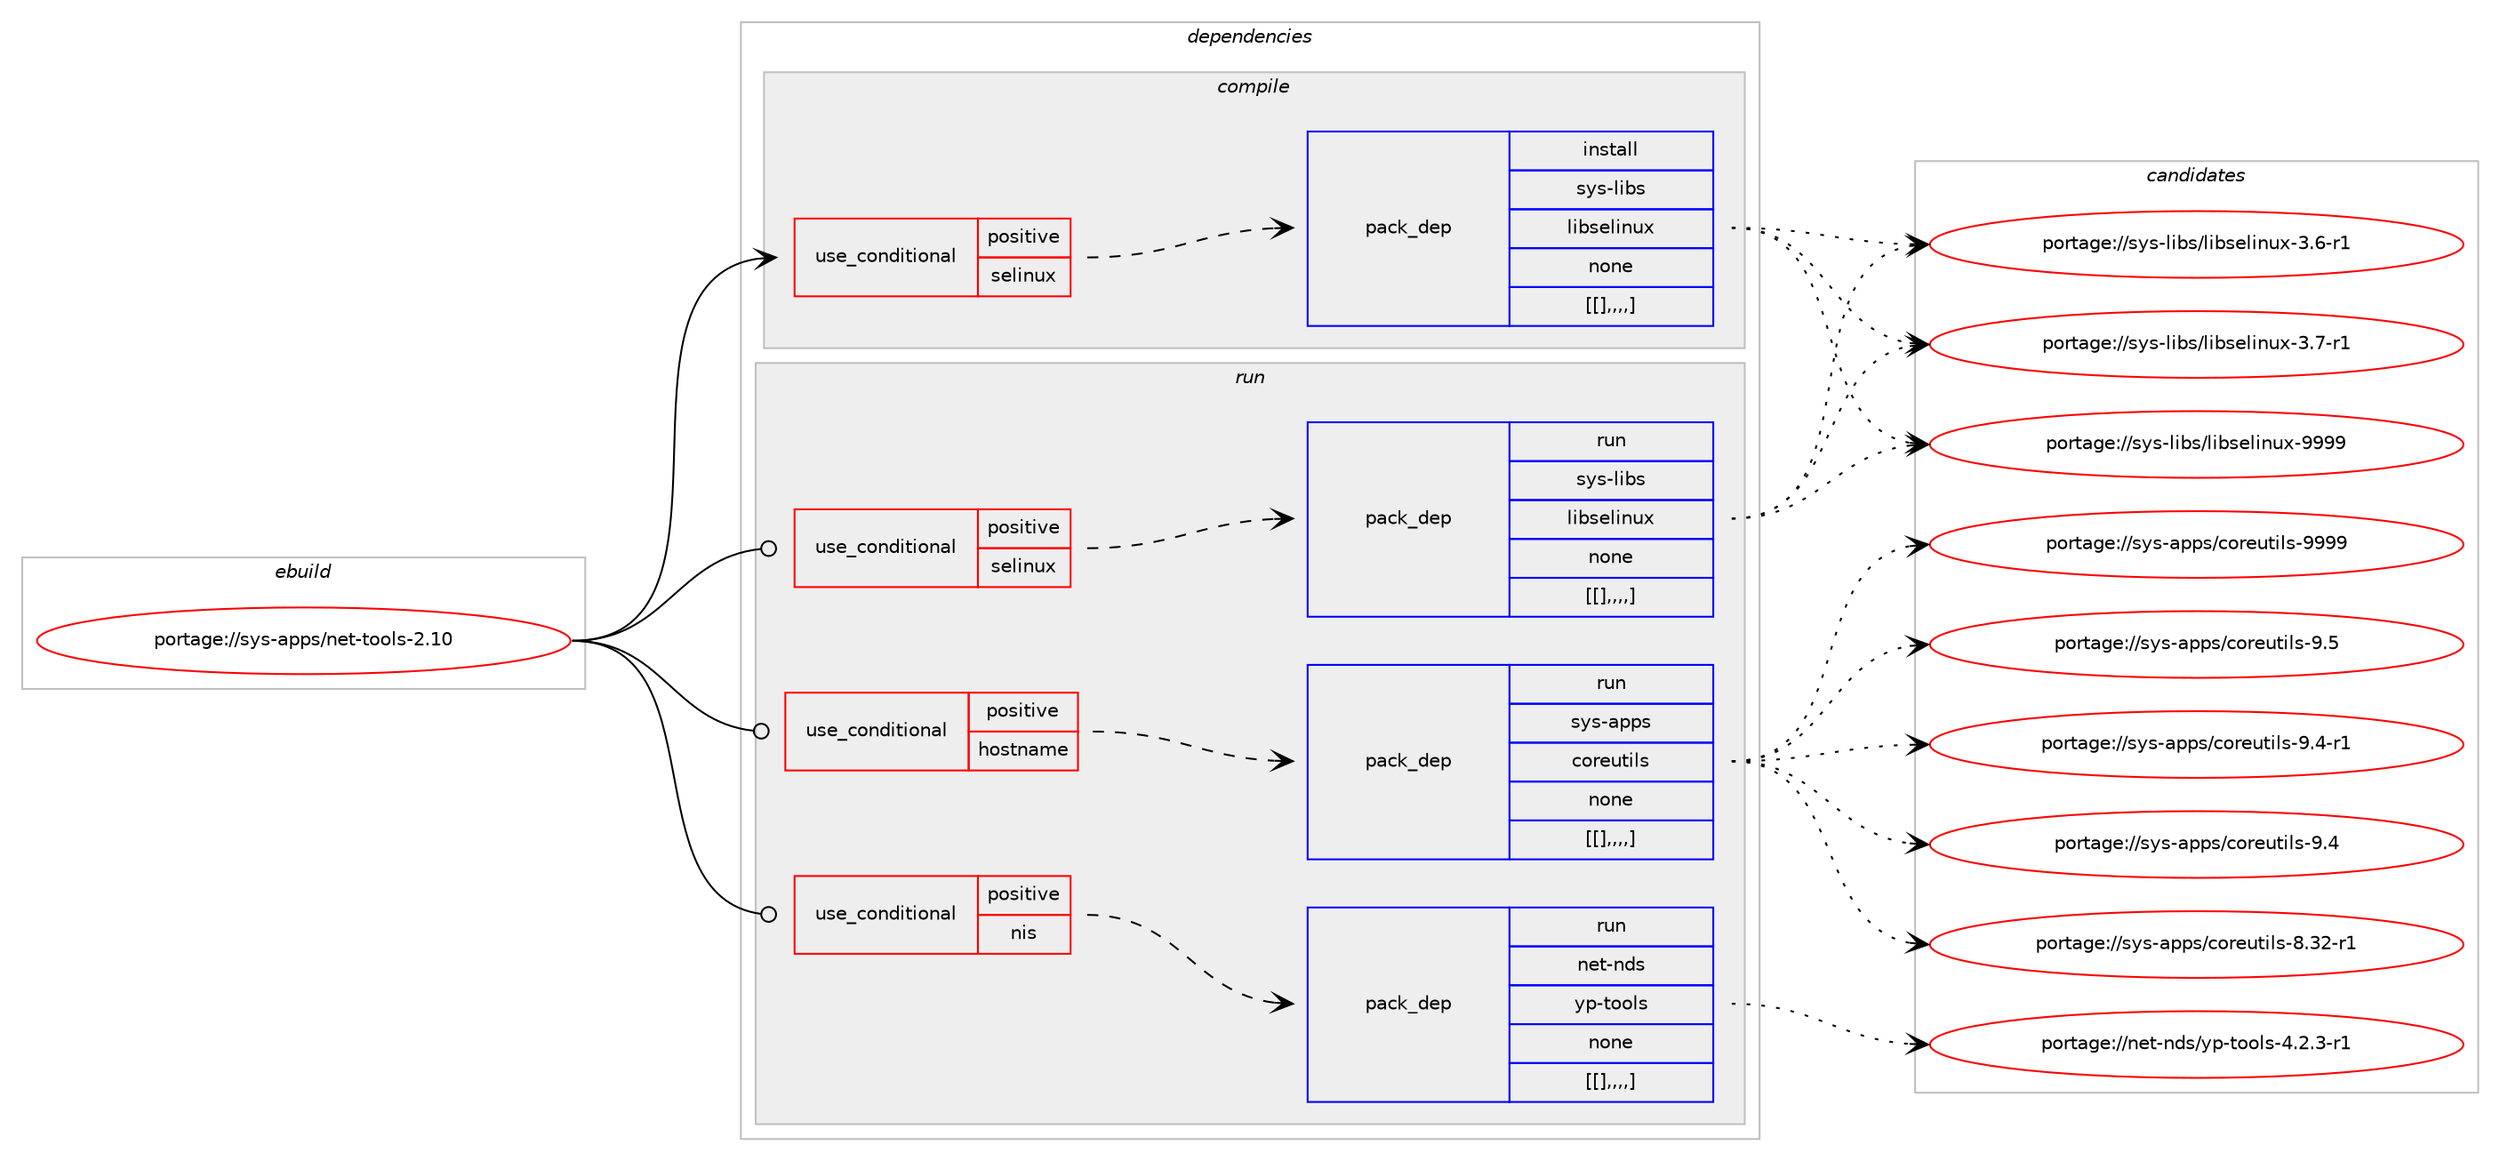 digraph prolog {

# *************
# Graph options
# *************

newrank=true;
concentrate=true;
compound=true;
graph [rankdir=LR,fontname=Helvetica,fontsize=10,ranksep=1.5];#, ranksep=2.5, nodesep=0.2];
edge  [arrowhead=vee];
node  [fontname=Helvetica,fontsize=10];

# **********
# The ebuild
# **********

subgraph cluster_leftcol {
color=gray;
label=<<i>ebuild</i>>;
id [label="portage://sys-apps/net-tools-2.10", color=red, width=4, href="../sys-apps/net-tools-2.10.svg"];
}

# ****************
# The dependencies
# ****************

subgraph cluster_midcol {
color=gray;
label=<<i>dependencies</i>>;
subgraph cluster_compile {
fillcolor="#eeeeee";
style=filled;
label=<<i>compile</i>>;
subgraph cond6809 {
dependency18084 [label=<<TABLE BORDER="0" CELLBORDER="1" CELLSPACING="0" CELLPADDING="4"><TR><TD ROWSPAN="3" CELLPADDING="10">use_conditional</TD></TR><TR><TD>positive</TD></TR><TR><TD>selinux</TD></TR></TABLE>>, shape=none, color=red];
subgraph pack11224 {
dependency18085 [label=<<TABLE BORDER="0" CELLBORDER="1" CELLSPACING="0" CELLPADDING="4" WIDTH="220"><TR><TD ROWSPAN="6" CELLPADDING="30">pack_dep</TD></TR><TR><TD WIDTH="110">install</TD></TR><TR><TD>sys-libs</TD></TR><TR><TD>libselinux</TD></TR><TR><TD>none</TD></TR><TR><TD>[[],,,,]</TD></TR></TABLE>>, shape=none, color=blue];
}
dependency18084:e -> dependency18085:w [weight=20,style="dashed",arrowhead="vee"];
}
id:e -> dependency18084:w [weight=20,style="solid",arrowhead="vee"];
}
subgraph cluster_compileandrun {
fillcolor="#eeeeee";
style=filled;
label=<<i>compile and run</i>>;
}
subgraph cluster_run {
fillcolor="#eeeeee";
style=filled;
label=<<i>run</i>>;
subgraph cond6810 {
dependency18086 [label=<<TABLE BORDER="0" CELLBORDER="1" CELLSPACING="0" CELLPADDING="4"><TR><TD ROWSPAN="3" CELLPADDING="10">use_conditional</TD></TR><TR><TD>positive</TD></TR><TR><TD>hostname</TD></TR></TABLE>>, shape=none, color=red];
subgraph pack11225 {
dependency18087 [label=<<TABLE BORDER="0" CELLBORDER="1" CELLSPACING="0" CELLPADDING="4" WIDTH="220"><TR><TD ROWSPAN="6" CELLPADDING="30">pack_dep</TD></TR><TR><TD WIDTH="110">run</TD></TR><TR><TD>sys-apps</TD></TR><TR><TD>coreutils</TD></TR><TR><TD>none</TD></TR><TR><TD>[[],,,,]</TD></TR></TABLE>>, shape=none, color=blue];
}
dependency18086:e -> dependency18087:w [weight=20,style="dashed",arrowhead="vee"];
}
id:e -> dependency18086:w [weight=20,style="solid",arrowhead="odot"];
subgraph cond6811 {
dependency18088 [label=<<TABLE BORDER="0" CELLBORDER="1" CELLSPACING="0" CELLPADDING="4"><TR><TD ROWSPAN="3" CELLPADDING="10">use_conditional</TD></TR><TR><TD>positive</TD></TR><TR><TD>nis</TD></TR></TABLE>>, shape=none, color=red];
subgraph pack11226 {
dependency18089 [label=<<TABLE BORDER="0" CELLBORDER="1" CELLSPACING="0" CELLPADDING="4" WIDTH="220"><TR><TD ROWSPAN="6" CELLPADDING="30">pack_dep</TD></TR><TR><TD WIDTH="110">run</TD></TR><TR><TD>net-nds</TD></TR><TR><TD>yp-tools</TD></TR><TR><TD>none</TD></TR><TR><TD>[[],,,,]</TD></TR></TABLE>>, shape=none, color=blue];
}
dependency18088:e -> dependency18089:w [weight=20,style="dashed",arrowhead="vee"];
}
id:e -> dependency18088:w [weight=20,style="solid",arrowhead="odot"];
subgraph cond6812 {
dependency18090 [label=<<TABLE BORDER="0" CELLBORDER="1" CELLSPACING="0" CELLPADDING="4"><TR><TD ROWSPAN="3" CELLPADDING="10">use_conditional</TD></TR><TR><TD>positive</TD></TR><TR><TD>selinux</TD></TR></TABLE>>, shape=none, color=red];
subgraph pack11227 {
dependency18091 [label=<<TABLE BORDER="0" CELLBORDER="1" CELLSPACING="0" CELLPADDING="4" WIDTH="220"><TR><TD ROWSPAN="6" CELLPADDING="30">pack_dep</TD></TR><TR><TD WIDTH="110">run</TD></TR><TR><TD>sys-libs</TD></TR><TR><TD>libselinux</TD></TR><TR><TD>none</TD></TR><TR><TD>[[],,,,]</TD></TR></TABLE>>, shape=none, color=blue];
}
dependency18090:e -> dependency18091:w [weight=20,style="dashed",arrowhead="vee"];
}
id:e -> dependency18090:w [weight=20,style="solid",arrowhead="odot"];
}
}

# **************
# The candidates
# **************

subgraph cluster_choices {
rank=same;
color=gray;
label=<<i>candidates</i>>;

subgraph choice11224 {
color=black;
nodesep=1;
choice115121115451081059811547108105981151011081051101171204557575757 [label="portage://sys-libs/libselinux-9999", color=red, width=4,href="../sys-libs/libselinux-9999.svg"];
choice11512111545108105981154710810598115101108105110117120455146554511449 [label="portage://sys-libs/libselinux-3.7-r1", color=red, width=4,href="../sys-libs/libselinux-3.7-r1.svg"];
choice11512111545108105981154710810598115101108105110117120455146544511449 [label="portage://sys-libs/libselinux-3.6-r1", color=red, width=4,href="../sys-libs/libselinux-3.6-r1.svg"];
dependency18085:e -> choice115121115451081059811547108105981151011081051101171204557575757:w [style=dotted,weight="100"];
dependency18085:e -> choice11512111545108105981154710810598115101108105110117120455146554511449:w [style=dotted,weight="100"];
dependency18085:e -> choice11512111545108105981154710810598115101108105110117120455146544511449:w [style=dotted,weight="100"];
}
subgraph choice11225 {
color=black;
nodesep=1;
choice115121115459711211211547991111141011171161051081154557575757 [label="portage://sys-apps/coreutils-9999", color=red, width=4,href="../sys-apps/coreutils-9999.svg"];
choice1151211154597112112115479911111410111711610510811545574653 [label="portage://sys-apps/coreutils-9.5", color=red, width=4,href="../sys-apps/coreutils-9.5.svg"];
choice11512111545971121121154799111114101117116105108115455746524511449 [label="portage://sys-apps/coreutils-9.4-r1", color=red, width=4,href="../sys-apps/coreutils-9.4-r1.svg"];
choice1151211154597112112115479911111410111711610510811545574652 [label="portage://sys-apps/coreutils-9.4", color=red, width=4,href="../sys-apps/coreutils-9.4.svg"];
choice1151211154597112112115479911111410111711610510811545564651504511449 [label="portage://sys-apps/coreutils-8.32-r1", color=red, width=4,href="../sys-apps/coreutils-8.32-r1.svg"];
dependency18087:e -> choice115121115459711211211547991111141011171161051081154557575757:w [style=dotted,weight="100"];
dependency18087:e -> choice1151211154597112112115479911111410111711610510811545574653:w [style=dotted,weight="100"];
dependency18087:e -> choice11512111545971121121154799111114101117116105108115455746524511449:w [style=dotted,weight="100"];
dependency18087:e -> choice1151211154597112112115479911111410111711610510811545574652:w [style=dotted,weight="100"];
dependency18087:e -> choice1151211154597112112115479911111410111711610510811545564651504511449:w [style=dotted,weight="100"];
}
subgraph choice11226 {
color=black;
nodesep=1;
choice1101011164511010011547121112451161111111081154552465046514511449 [label="portage://net-nds/yp-tools-4.2.3-r1", color=red, width=4,href="../net-nds/yp-tools-4.2.3-r1.svg"];
dependency18089:e -> choice1101011164511010011547121112451161111111081154552465046514511449:w [style=dotted,weight="100"];
}
subgraph choice11227 {
color=black;
nodesep=1;
choice115121115451081059811547108105981151011081051101171204557575757 [label="portage://sys-libs/libselinux-9999", color=red, width=4,href="../sys-libs/libselinux-9999.svg"];
choice11512111545108105981154710810598115101108105110117120455146554511449 [label="portage://sys-libs/libselinux-3.7-r1", color=red, width=4,href="../sys-libs/libselinux-3.7-r1.svg"];
choice11512111545108105981154710810598115101108105110117120455146544511449 [label="portage://sys-libs/libselinux-3.6-r1", color=red, width=4,href="../sys-libs/libselinux-3.6-r1.svg"];
dependency18091:e -> choice115121115451081059811547108105981151011081051101171204557575757:w [style=dotted,weight="100"];
dependency18091:e -> choice11512111545108105981154710810598115101108105110117120455146554511449:w [style=dotted,weight="100"];
dependency18091:e -> choice11512111545108105981154710810598115101108105110117120455146544511449:w [style=dotted,weight="100"];
}
}

}
